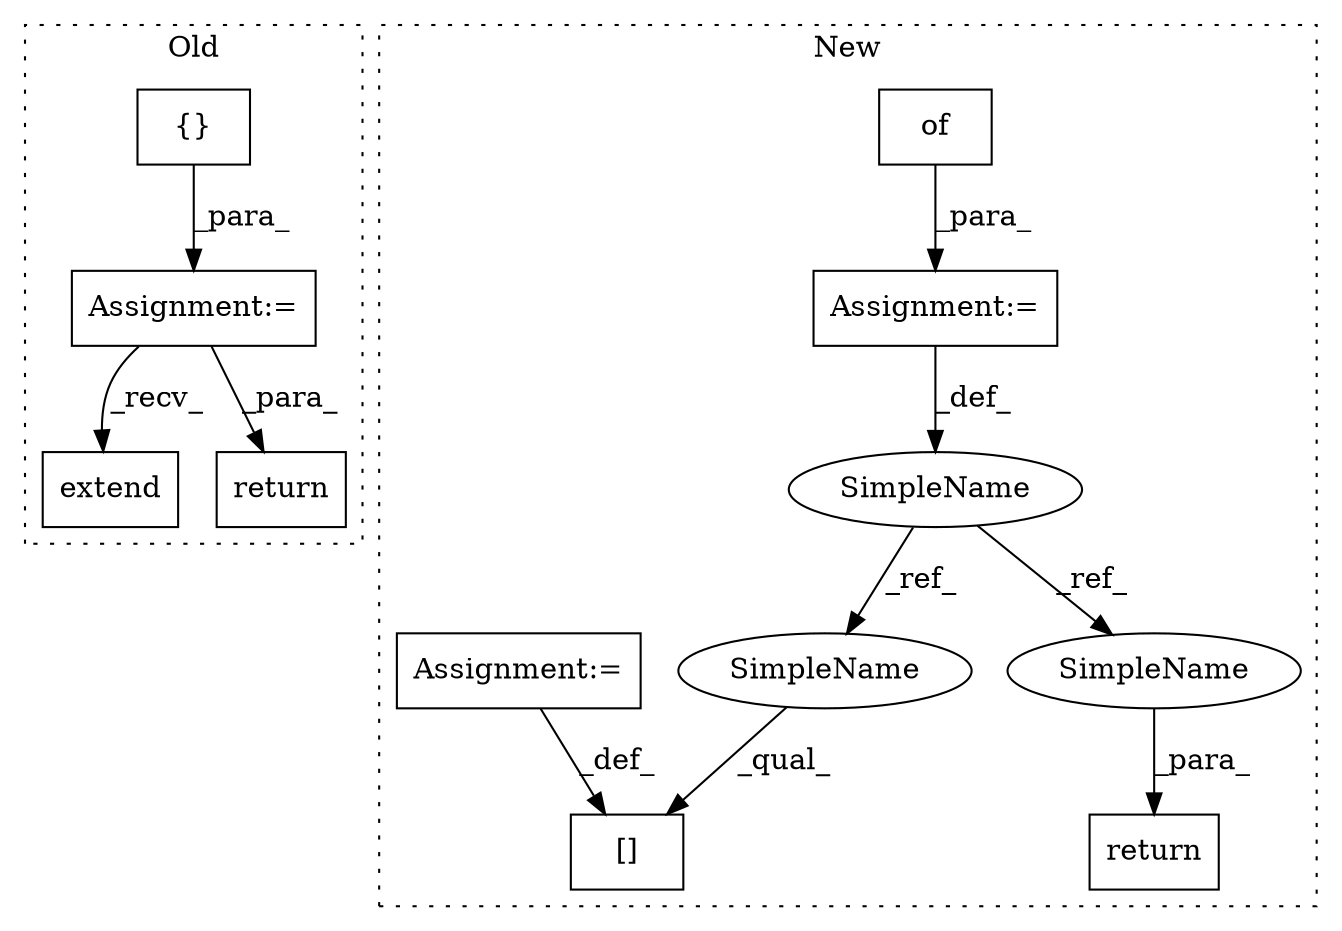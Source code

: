 digraph G {
subgraph cluster0 {
1 [label="extend" a="32" s="6396,6447" l="7,1" shape="box"];
6 [label="Assignment:=" a="7" s="6217" l="1" shape="box"];
7 [label="{}" a="4" s="6227" l="2" shape="box"];
10 [label="return" a="41" s="6600" l="7" shape="box"];
label = "Old";
style="dotted";
}
subgraph cluster1 {
2 [label="of" a="32" s="7308" l="4" shape="box"];
3 [label="Assignment:=" a="7" s="7303" l="1" shape="box"];
4 [label="[]" a="2" s="7602,7629" l="9,1" shape="box"];
5 [label="Assignment:=" a="7" s="6864" l="4" shape="box"];
8 [label="return" a="41" s="7791" l="7" shape="box"];
9 [label="SimpleName" a="42" s="7295" l="8" shape="ellipse"];
11 [label="SimpleName" a="42" s="7798" l="8" shape="ellipse"];
12 [label="SimpleName" a="42" s="7602" l="8" shape="ellipse"];
label = "New";
style="dotted";
}
2 -> 3 [label="_para_"];
3 -> 9 [label="_def_"];
5 -> 4 [label="_def_"];
6 -> 1 [label="_recv_"];
6 -> 10 [label="_para_"];
7 -> 6 [label="_para_"];
9 -> 12 [label="_ref_"];
9 -> 11 [label="_ref_"];
11 -> 8 [label="_para_"];
12 -> 4 [label="_qual_"];
}